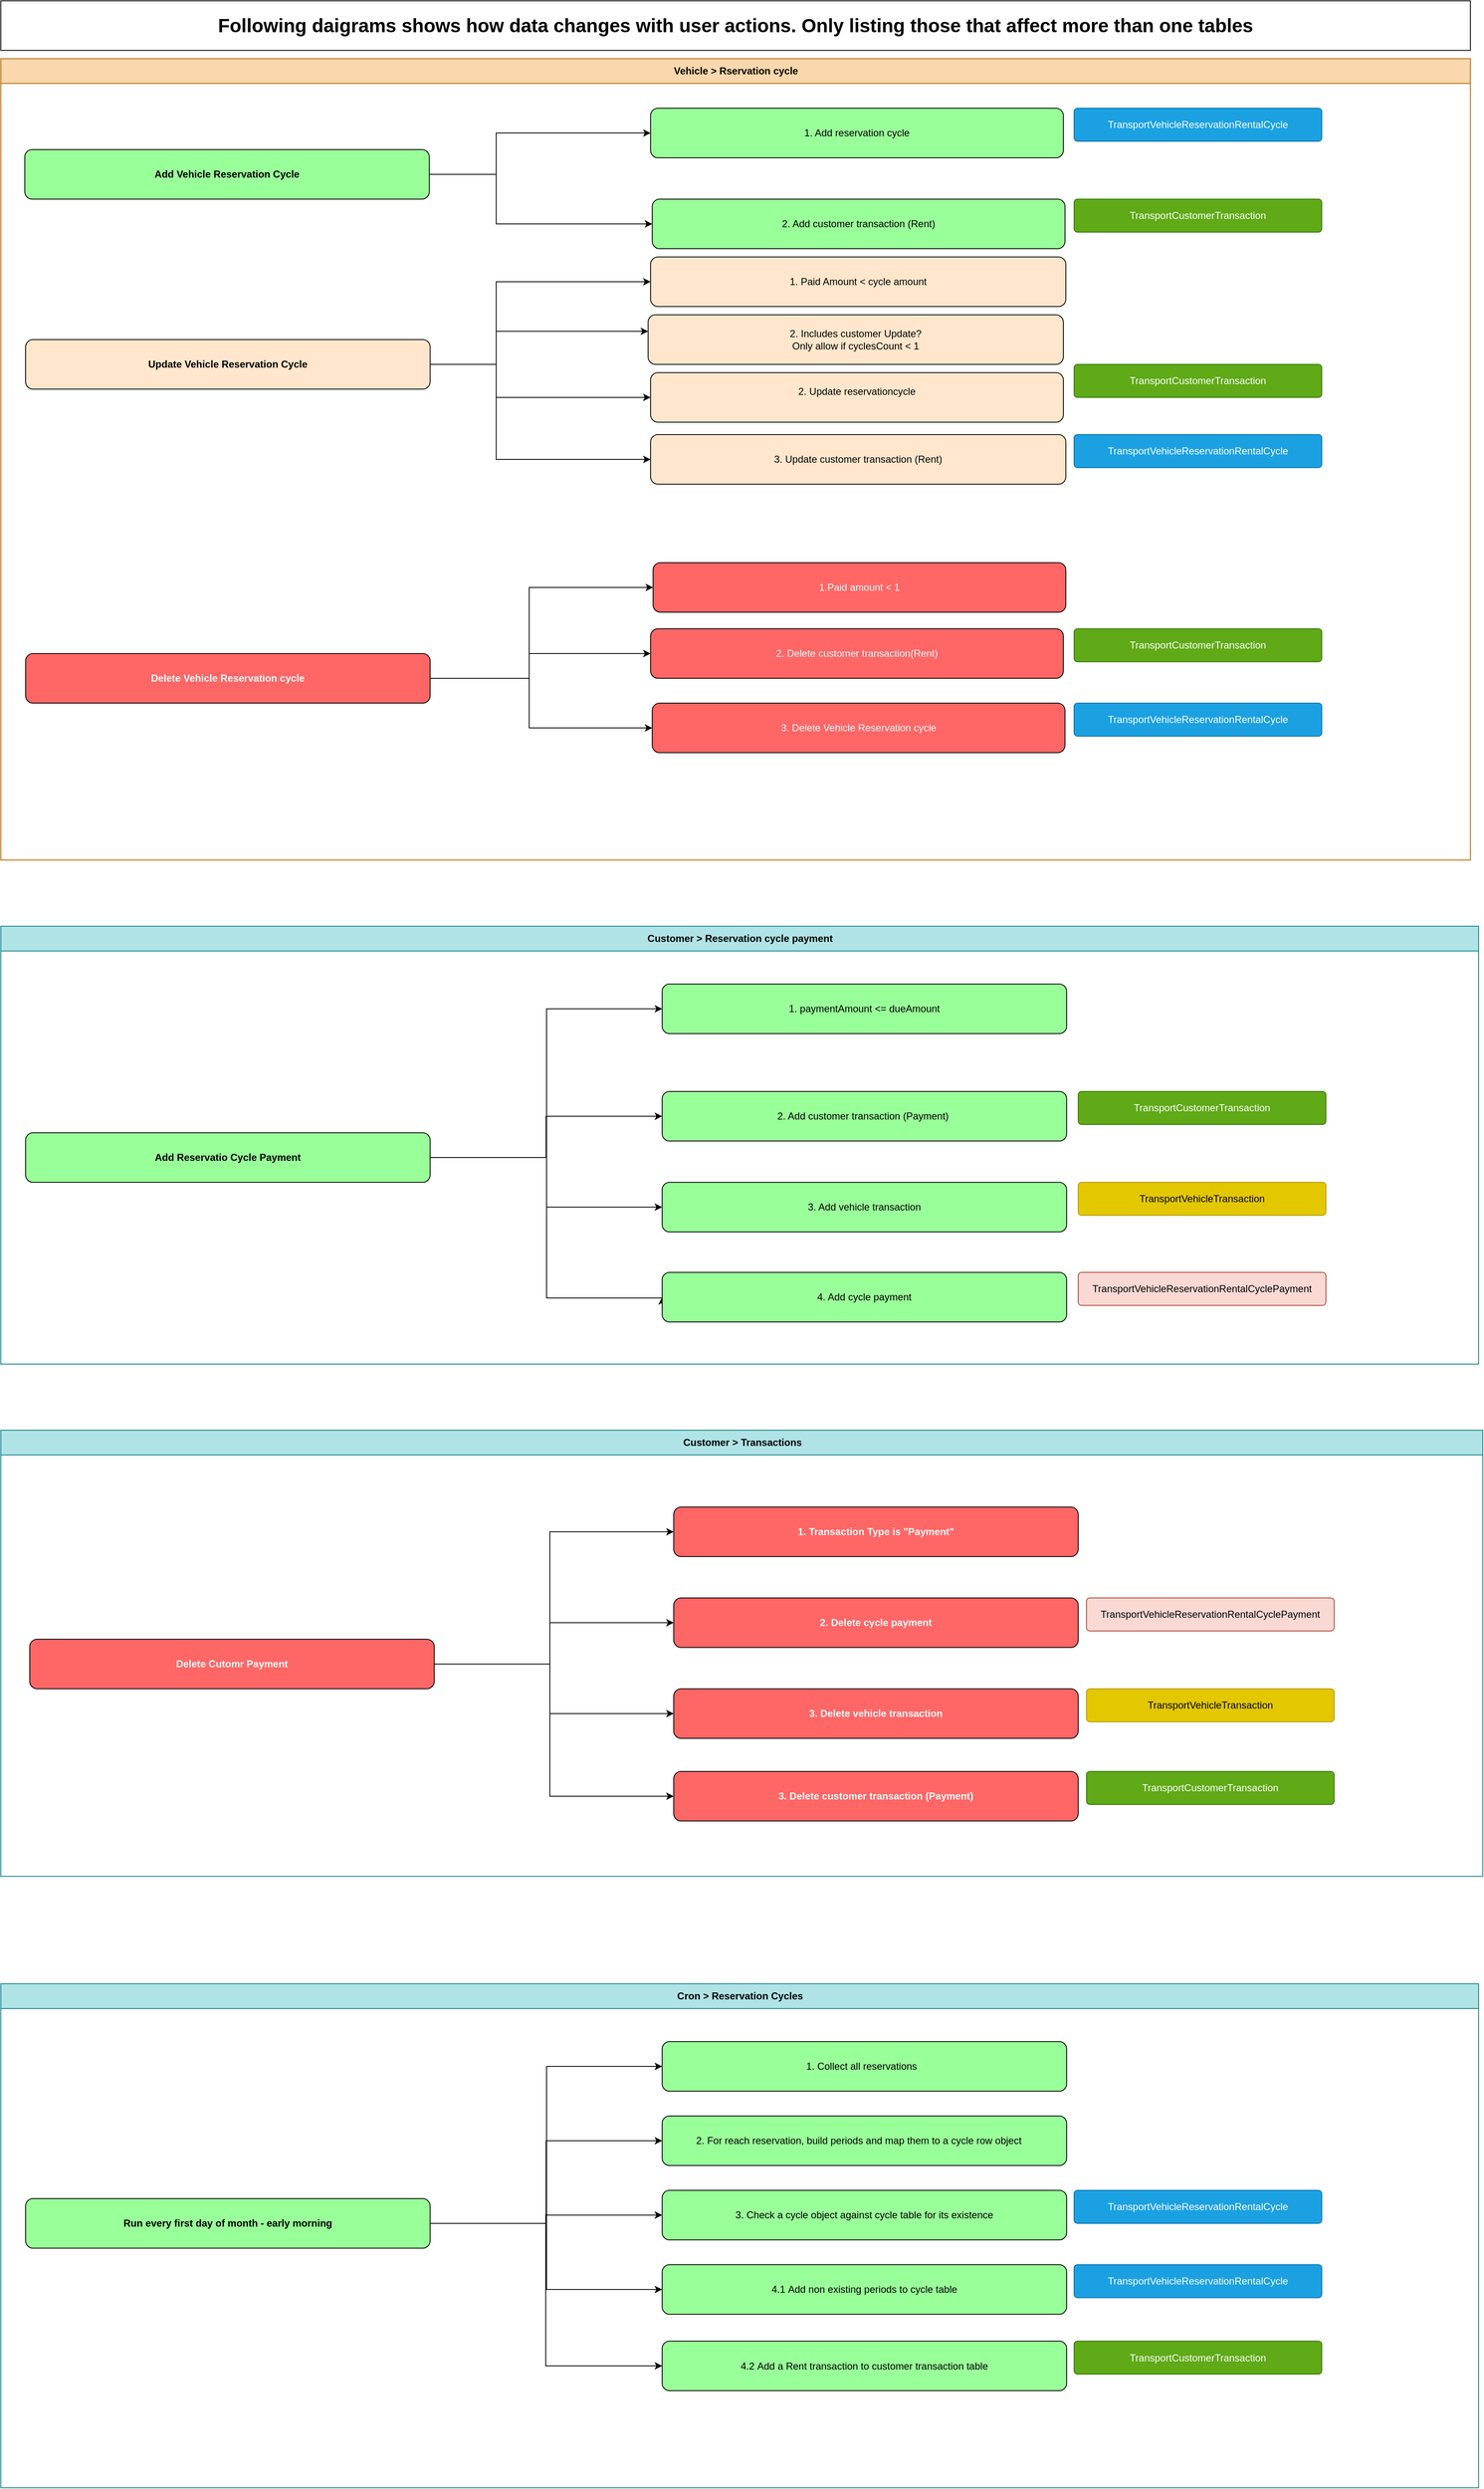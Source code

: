 <mxfile version="26.1.1">
  <diagram id="prtHgNgQTEPvFCAcTncT" name="Page-1">
    <mxGraphModel dx="1026" dy="743" grid="1" gridSize="10" guides="1" tooltips="1" connect="1" arrows="1" fold="1" page="1" pageScale="1" pageWidth="827" pageHeight="1169" math="0" shadow="0">
      <root>
        <mxCell id="0" />
        <mxCell id="1" parent="0" />
        <mxCell id="dNxyNK7c78bLwvsdeMH5-11" value="Vehicle &amp;gt; Rservation cycle" style="swimlane;html=1;startSize=30;horizontal=1;containerType=tree;glass=0;fillColor=#fad7ac;strokeColor=#b46504;movable=1;resizable=1;rotatable=1;deletable=1;editable=1;locked=0;connectable=1;" parent="1" vertex="1">
          <mxGeometry x="40" y="100" width="1780" height="970" as="geometry" />
        </mxCell>
        <mxCell id="MT_8CDk_X4ysUxicGTOP-2" value="Add Vehicle Reservation Cycle" style="rounded=1;whiteSpace=wrap;html=1;fontStyle=1;fillColor=light-dark(#99FF99,var(--ge-dark-color, #121212));movable=1;resizable=1;rotatable=1;deletable=1;editable=1;locked=0;connectable=1;" parent="dNxyNK7c78bLwvsdeMH5-11" vertex="1">
          <mxGeometry x="29" y="110" width="490" height="60" as="geometry" />
        </mxCell>
        <mxCell id="MT_8CDk_X4ysUxicGTOP-5" value="2. Add customer transaction (Rent)" style="rounded=1;whiteSpace=wrap;html=1;fillColor=light-dark(#99FF99,var(--ge-dark-color, #121212));movable=1;resizable=1;rotatable=1;deletable=1;editable=1;locked=0;connectable=1;" parent="dNxyNK7c78bLwvsdeMH5-11" vertex="1">
          <mxGeometry x="789" y="170" width="500" height="60" as="geometry" />
        </mxCell>
        <mxCell id="MT_8CDk_X4ysUxicGTOP-12" value="Update Vehicle Reservation Cycle" style="rounded=1;whiteSpace=wrap;html=1;fontStyle=1;fillColor=light-dark(#FFE6CC,var(--ge-dark-color, #121212));movable=1;resizable=1;rotatable=1;deletable=1;editable=1;locked=0;connectable=1;" parent="dNxyNK7c78bLwvsdeMH5-11" vertex="1">
          <mxGeometry x="30" y="340" width="490" height="60" as="geometry" />
        </mxCell>
        <mxCell id="MT_8CDk_X4ysUxicGTOP-14" value="1.&amp;nbsp;&lt;span style=&quot;background-color: transparent; color: light-dark(rgb(0, 0, 0), rgb(255, 255, 255));&quot;&gt;Paid Amount &amp;lt; cycle amount&lt;/span&gt;" style="rounded=1;whiteSpace=wrap;html=1;fillColor=light-dark(#FFE6CC,var(--ge-dark-color, #121212));movable=1;resizable=1;rotatable=1;deletable=1;editable=1;locked=0;connectable=1;" parent="dNxyNK7c78bLwvsdeMH5-11" vertex="1">
          <mxGeometry x="787" y="240" width="503" height="60" as="geometry" />
        </mxCell>
        <mxCell id="MT_8CDk_X4ysUxicGTOP-15" value="2. Update reservationcycle&lt;div&gt;&lt;br&gt;&lt;/div&gt;" style="rounded=1;whiteSpace=wrap;html=1;fillColor=light-dark(#FFE6CC,var(--ge-dark-color, #121212));movable=1;resizable=1;rotatable=1;deletable=1;editable=1;locked=0;connectable=1;" parent="dNxyNK7c78bLwvsdeMH5-11" vertex="1">
          <mxGeometry x="787" y="380" width="500" height="60" as="geometry" />
        </mxCell>
        <mxCell id="MT_8CDk_X4ysUxicGTOP-22" value="3. Update customer transaction&lt;span style=&quot;background-color: transparent; color: light-dark(rgb(0, 0, 0), rgb(255, 255, 255));&quot;&gt;&amp;nbsp;(Rent)&lt;/span&gt;" style="rounded=1;whiteSpace=wrap;html=1;fillColor=light-dark(#FFE6CC,var(--ge-dark-color, #121212));movable=1;resizable=1;rotatable=1;deletable=1;editable=1;locked=0;connectable=1;" parent="dNxyNK7c78bLwvsdeMH5-11" vertex="1">
          <mxGeometry x="787" y="455" width="503" height="60" as="geometry" />
        </mxCell>
        <mxCell id="MT_8CDk_X4ysUxicGTOP-28" value="&lt;font style=&quot;color: light-dark(rgb(255, 255, 255), rgb(255, 255, 255));&quot;&gt;Delete Vehicle Reservation cycle&lt;/font&gt;" style="rounded=1;whiteSpace=wrap;html=1;fontStyle=1;fillColor=light-dark(#FF6666,var(--ge-dark-color, #121212));movable=1;resizable=1;rotatable=1;deletable=1;editable=1;locked=0;connectable=1;" parent="dNxyNK7c78bLwvsdeMH5-11" vertex="1">
          <mxGeometry x="30" y="720" width="490" height="60" as="geometry" />
        </mxCell>
        <mxCell id="MT_8CDk_X4ysUxicGTOP-29" value="" style="edgeStyle=orthogonalEdgeStyle;rounded=0;orthogonalLoop=1;jettySize=auto;html=1;fillColor=light-dark(#FF6666,var(--ge-dark-color, #121212));entryX=0;entryY=0.5;entryDx=0;entryDy=0;movable=1;resizable=1;rotatable=1;deletable=1;editable=1;locked=0;connectable=1;" parent="dNxyNK7c78bLwvsdeMH5-11" source="MT_8CDk_X4ysUxicGTOP-28" target="MT_8CDk_X4ysUxicGTOP-30" edge="1">
          <mxGeometry relative="1" as="geometry">
            <Array as="points">
              <mxPoint x="640" y="750" />
              <mxPoint x="640" y="640" />
            </Array>
          </mxGeometry>
        </mxCell>
        <mxCell id="MT_8CDk_X4ysUxicGTOP-30" value="&lt;span&gt;&lt;font style=&quot;color: light-dark(rgb(255, 255, 255), rgb(255, 255, 255));&quot;&gt;1.Paid amount &amp;lt; 1&lt;/font&gt;&lt;/span&gt;" style="rounded=1;whiteSpace=wrap;html=1;fillColor=light-dark(#FF6666,var(--ge-dark-color, #121212));movable=1;resizable=1;rotatable=1;deletable=1;editable=1;locked=0;connectable=1;" parent="dNxyNK7c78bLwvsdeMH5-11" vertex="1">
          <mxGeometry x="790" y="610" width="500" height="60" as="geometry" />
        </mxCell>
        <mxCell id="MT_8CDk_X4ysUxicGTOP-31" value="" style="edgeStyle=orthogonalEdgeStyle;rounded=0;orthogonalLoop=1;jettySize=auto;html=1;fillColor=light-dark(#FF6666,var(--ge-dark-color, #121212));movable=1;resizable=1;rotatable=1;deletable=1;editable=1;locked=0;connectable=1;entryX=0;entryY=0.5;entryDx=0;entryDy=0;" parent="dNxyNK7c78bLwvsdeMH5-11" source="MT_8CDk_X4ysUxicGTOP-28" target="MT_8CDk_X4ysUxicGTOP-32" edge="1">
          <mxGeometry relative="1" as="geometry">
            <Array as="points">
              <mxPoint x="640" y="750" />
              <mxPoint x="640" y="810" />
            </Array>
          </mxGeometry>
        </mxCell>
        <mxCell id="MT_8CDk_X4ysUxicGTOP-32" value="&lt;font style=&quot;color: light-dark(rgb(255, 255, 255), rgb(255, 255, 255));&quot;&gt;3. Delete Vehicle Reservation cycle&lt;/font&gt;" style="rounded=1;whiteSpace=wrap;html=1;fillColor=light-dark(#FF6666,var(--ge-dark-color, #121212));movable=1;resizable=1;rotatable=1;deletable=1;editable=1;locked=0;connectable=1;" parent="dNxyNK7c78bLwvsdeMH5-11" vertex="1">
          <mxGeometry x="789" y="780" width="500" height="60" as="geometry" />
        </mxCell>
        <mxCell id="MT_8CDk_X4ysUxicGTOP-33" value="" style="edgeStyle=orthogonalEdgeStyle;rounded=0;orthogonalLoop=1;jettySize=auto;html=1;exitX=1;exitY=0.5;exitDx=0;exitDy=0;fillColor=light-dark(#FF6666,var(--ge-dark-color, #121212));entryX=0;entryY=0.5;entryDx=0;entryDy=0;movable=1;resizable=1;rotatable=1;deletable=1;editable=1;locked=0;connectable=1;" parent="dNxyNK7c78bLwvsdeMH5-11" source="MT_8CDk_X4ysUxicGTOP-28" target="MT_8CDk_X4ysUxicGTOP-34" edge="1">
          <mxGeometry relative="1" as="geometry">
            <Array as="points">
              <mxPoint x="640" y="750" />
              <mxPoint x="640" y="720" />
            </Array>
          </mxGeometry>
        </mxCell>
        <mxCell id="MT_8CDk_X4ysUxicGTOP-34" value="&lt;font style=&quot;color: light-dark(rgb(255, 255, 255), rgb(255, 255, 255));&quot;&gt;2. Delete customer transaction(Rent)&lt;/font&gt;" style="rounded=1;whiteSpace=wrap;html=1;fillColor=light-dark(#FF6666,var(--ge-dark-color, #121212));movable=1;resizable=1;rotatable=1;deletable=1;editable=1;locked=0;connectable=1;" parent="dNxyNK7c78bLwvsdeMH5-11" vertex="1">
          <mxGeometry x="787" y="690" width="500" height="60" as="geometry" />
        </mxCell>
        <mxCell id="MT_8CDk_X4ysUxicGTOP-47" value="" style="edgeStyle=orthogonalEdgeStyle;rounded=0;orthogonalLoop=1;jettySize=auto;html=1;movable=1;resizable=1;rotatable=1;deletable=1;editable=1;locked=0;connectable=1;exitX=1;exitY=0.5;exitDx=0;exitDy=0;" parent="dNxyNK7c78bLwvsdeMH5-11" source="MT_8CDk_X4ysUxicGTOP-12" target="MT_8CDk_X4ysUxicGTOP-22" edge="1">
          <mxGeometry relative="1" as="geometry">
            <mxPoint x="760" y="485" as="targetPoint" />
            <mxPoint x="520" y="485" as="sourcePoint" />
            <Array as="points">
              <mxPoint x="600" y="370" />
              <mxPoint x="600" y="485" />
            </Array>
          </mxGeometry>
        </mxCell>
        <mxCell id="MT_8CDk_X4ysUxicGTOP-51" value="" style="edgeStyle=orthogonalEdgeStyle;rounded=0;orthogonalLoop=1;jettySize=auto;html=1;movable=1;resizable=1;rotatable=1;deletable=1;editable=1;locked=0;connectable=1;exitX=1;exitY=0.5;exitDx=0;exitDy=0;" parent="dNxyNK7c78bLwvsdeMH5-11" source="MT_8CDk_X4ysUxicGTOP-12" target="MT_8CDk_X4ysUxicGTOP-14" edge="1">
          <mxGeometry relative="1" as="geometry">
            <mxPoint x="770" y="270" as="targetPoint" />
            <Array as="points">
              <mxPoint x="600" y="370" />
              <mxPoint x="600" y="270" />
            </Array>
            <mxPoint x="520" y="350" as="sourcePoint" />
          </mxGeometry>
        </mxCell>
        <mxCell id="MT_8CDk_X4ysUxicGTOP-53" value="" style="edgeStyle=orthogonalEdgeStyle;rounded=0;orthogonalLoop=1;jettySize=auto;html=1;exitX=1;exitY=0.5;exitDx=0;exitDy=0;movable=1;resizable=1;rotatable=1;deletable=1;editable=1;locked=0;connectable=1;" parent="dNxyNK7c78bLwvsdeMH5-11" source="MT_8CDk_X4ysUxicGTOP-12" target="MT_8CDk_X4ysUxicGTOP-15" edge="1">
          <mxGeometry relative="1" as="geometry">
            <mxPoint x="760" y="400" as="targetPoint" />
            <Array as="points">
              <mxPoint x="600" y="370" />
              <mxPoint x="600" y="410" />
            </Array>
            <mxPoint x="520" y="290" as="sourcePoint" />
          </mxGeometry>
        </mxCell>
        <mxCell id="MT_8CDk_X4ysUxicGTOP-4" value="1. Add reservation cycle" style="rounded=1;whiteSpace=wrap;html=1;fillColor=light-dark(#99FF99,var(--ge-dark-color, #121212));movable=1;resizable=1;rotatable=1;deletable=1;editable=1;locked=0;connectable=1;" parent="dNxyNK7c78bLwvsdeMH5-11" vertex="1">
          <mxGeometry x="787" y="60" width="500" height="60" as="geometry" />
        </mxCell>
        <mxCell id="MT_8CDk_X4ysUxicGTOP-138" value="" style="endArrow=classic;html=1;rounded=0;exitX=1;exitY=0.5;exitDx=0;exitDy=0;entryX=0;entryY=0.5;entryDx=0;entryDy=0;movable=1;resizable=1;rotatable=1;deletable=1;editable=1;locked=0;connectable=1;" parent="dNxyNK7c78bLwvsdeMH5-11" source="MT_8CDk_X4ysUxicGTOP-2" target="MT_8CDk_X4ysUxicGTOP-4" edge="1">
          <mxGeometry width="50" height="50" relative="1" as="geometry">
            <mxPoint x="810" y="70" as="sourcePoint" />
            <mxPoint x="860" y="20" as="targetPoint" />
            <Array as="points">
              <mxPoint x="600" y="140" />
              <mxPoint x="600" y="90" />
            </Array>
          </mxGeometry>
        </mxCell>
        <mxCell id="MT_8CDk_X4ysUxicGTOP-139" value="" style="endArrow=classic;html=1;rounded=0;exitX=1;exitY=0.5;exitDx=0;exitDy=0;entryX=0;entryY=0.5;entryDx=0;entryDy=0;movable=1;resizable=1;rotatable=1;deletable=1;editable=1;locked=0;connectable=1;" parent="dNxyNK7c78bLwvsdeMH5-11" source="MT_8CDk_X4ysUxicGTOP-2" target="MT_8CDk_X4ysUxicGTOP-5" edge="1">
          <mxGeometry width="50" height="50" relative="1" as="geometry">
            <mxPoint x="810" y="70" as="sourcePoint" />
            <mxPoint x="860" y="20" as="targetPoint" />
            <Array as="points">
              <mxPoint x="600" y="140" />
              <mxPoint x="600" y="200" />
            </Array>
          </mxGeometry>
        </mxCell>
        <mxCell id="MT_8CDk_X4ysUxicGTOP-181" value="TransportCustomerTransaction" style="rounded=1;arcSize=10;whiteSpace=wrap;html=1;align=center;fillColor=#60a917;fontColor=#ffffff;strokeColor=#2D7600;movable=1;resizable=1;rotatable=1;deletable=1;editable=1;locked=0;connectable=1;" parent="dNxyNK7c78bLwvsdeMH5-11" vertex="1">
          <mxGeometry x="1300" y="170" width="300" height="40" as="geometry" />
        </mxCell>
        <mxCell id="MT_8CDk_X4ysUxicGTOP-182" value="TransportVehicleReservationRentalCycle" style="rounded=1;arcSize=10;whiteSpace=wrap;html=1;align=center;fillColor=#1ba1e2;fontColor=#ffffff;strokeColor=#006EAF;movable=1;resizable=1;rotatable=1;deletable=1;editable=1;locked=0;connectable=1;" parent="dNxyNK7c78bLwvsdeMH5-11" vertex="1">
          <mxGeometry x="1300" y="60" width="300" height="40" as="geometry" />
        </mxCell>
        <mxCell id="MT_8CDk_X4ysUxicGTOP-185" value="TransportVehicleReservationRentalCycle" style="rounded=1;arcSize=10;whiteSpace=wrap;html=1;align=center;fillColor=#1ba1e2;fontColor=#ffffff;strokeColor=#006EAF;movable=1;resizable=1;rotatable=1;deletable=1;editable=1;locked=0;connectable=1;" parent="dNxyNK7c78bLwvsdeMH5-11" vertex="1">
          <mxGeometry x="1300" y="455" width="300" height="40" as="geometry" />
        </mxCell>
        <mxCell id="MT_8CDk_X4ysUxicGTOP-186" value="TransportCustomerTransaction" style="rounded=1;arcSize=10;whiteSpace=wrap;html=1;align=center;fillColor=#60a917;fontColor=#ffffff;strokeColor=#2D7600;movable=1;resizable=1;rotatable=1;deletable=1;editable=1;locked=0;connectable=1;" parent="dNxyNK7c78bLwvsdeMH5-11" vertex="1">
          <mxGeometry x="1300" y="370" width="300" height="40" as="geometry" />
        </mxCell>
        <mxCell id="MT_8CDk_X4ysUxicGTOP-187" value="TransportVehicleReservationRentalCycle" style="rounded=1;arcSize=10;whiteSpace=wrap;html=1;align=center;fillColor=#1ba1e2;fontColor=#ffffff;strokeColor=#006EAF;movable=1;resizable=1;rotatable=1;deletable=1;editable=1;locked=0;connectable=1;" parent="dNxyNK7c78bLwvsdeMH5-11" vertex="1">
          <mxGeometry x="1300" y="780" width="300" height="40" as="geometry" />
        </mxCell>
        <mxCell id="MT_8CDk_X4ysUxicGTOP-188" value="TransportCustomerTransaction" style="rounded=1;arcSize=10;whiteSpace=wrap;html=1;align=center;fillColor=#60a917;fontColor=#ffffff;strokeColor=#2D7600;movable=1;resizable=1;rotatable=1;deletable=1;editable=1;locked=0;connectable=1;" parent="dNxyNK7c78bLwvsdeMH5-11" vertex="1">
          <mxGeometry x="1300" y="690" width="300" height="40" as="geometry" />
        </mxCell>
        <mxCell id="y0X48PhAWkeos_B8ixf5-3" value="2. Includes customer Update?&lt;br&gt;Only allow if cyclesCount &amp;lt; 1" style="rounded=1;whiteSpace=wrap;html=1;fillColor=light-dark(#FFE6CC,var(--ge-dark-color, #121212));movable=1;resizable=1;rotatable=1;deletable=1;editable=1;locked=0;connectable=1;" parent="dNxyNK7c78bLwvsdeMH5-11" vertex="1">
          <mxGeometry x="784" y="310" width="503" height="60" as="geometry" />
        </mxCell>
        <mxCell id="y0X48PhAWkeos_B8ixf5-4" value="" style="edgeStyle=orthogonalEdgeStyle;rounded=0;orthogonalLoop=1;jettySize=auto;html=1;movable=1;resizable=1;rotatable=1;deletable=1;editable=1;locked=0;connectable=1;exitX=1;exitY=0.5;exitDx=0;exitDy=0;" parent="dNxyNK7c78bLwvsdeMH5-11" source="MT_8CDk_X4ysUxicGTOP-12" target="y0X48PhAWkeos_B8ixf5-3" edge="1">
          <mxGeometry relative="1" as="geometry">
            <mxPoint x="770" y="330" as="targetPoint" />
            <Array as="points">
              <mxPoint x="600" y="370" />
              <mxPoint x="600" y="330" />
            </Array>
            <mxPoint x="520" y="410" as="sourcePoint" />
          </mxGeometry>
        </mxCell>
        <mxCell id="MT_8CDk_X4ysUxicGTOP-55" value="&lt;font style=&quot;font-size: 23px;&quot;&gt;Following daigrams shows how data changes with user actions. Only listing those that affect more than one tables&lt;/font&gt;" style="rounded=0;whiteSpace=wrap;html=1;fontStyle=1;movable=1;resizable=1;rotatable=1;deletable=1;editable=1;locked=0;connectable=1;" parent="1" vertex="1">
          <mxGeometry x="40" y="30" width="1780" height="60" as="geometry" />
        </mxCell>
        <mxCell id="MT_8CDk_X4ysUxicGTOP-96" value="Customer &amp;gt; Reservation cycle payment" style="swimlane;html=1;startSize=30;horizontal=1;containerType=tree;glass=0;fillColor=#b0e3e6;strokeColor=#0e8088;movable=1;resizable=1;rotatable=1;deletable=1;editable=1;locked=0;connectable=1;" parent="1" vertex="1">
          <mxGeometry x="40" y="1150" width="1790" height="530" as="geometry" />
        </mxCell>
        <mxCell id="MT_8CDk_X4ysUxicGTOP-97" value="Add&amp;nbsp;&lt;span style=&quot;background-color: transparent; color: light-dark(rgb(0, 0, 0), rgb(255, 255, 255));&quot;&gt;Reservatio Cycle Payment&lt;/span&gt;" style="rounded=1;whiteSpace=wrap;html=1;fontStyle=1;fillColor=light-dark(#99FF99,var(--ge-dark-color, #121212));movable=1;resizable=1;rotatable=1;deletable=1;editable=1;locked=0;connectable=1;" parent="MT_8CDk_X4ysUxicGTOP-96" vertex="1">
          <mxGeometry x="30" y="250" width="490" height="60" as="geometry" />
        </mxCell>
        <mxCell id="MT_8CDk_X4ysUxicGTOP-98" value="1. paymentAmount &amp;lt;= dueAmount" style="rounded=1;whiteSpace=wrap;html=1;fillColor=light-dark(#99FF99,var(--ge-dark-color, #121212));movable=1;resizable=1;rotatable=1;deletable=1;editable=1;locked=0;connectable=1;" parent="MT_8CDk_X4ysUxicGTOP-96" vertex="1">
          <mxGeometry x="801" y="70" width="490" height="60" as="geometry" />
        </mxCell>
        <mxCell id="MT_8CDk_X4ysUxicGTOP-99" value="2. Add customer transaction (Payment)&amp;nbsp;" style="rounded=1;whiteSpace=wrap;html=1;fillColor=light-dark(#99FF99,var(--ge-dark-color, #121212));movable=1;resizable=1;rotatable=1;deletable=1;editable=1;locked=0;connectable=1;" parent="MT_8CDk_X4ysUxicGTOP-96" vertex="1">
          <mxGeometry x="801" y="200" width="490" height="60" as="geometry" />
        </mxCell>
        <mxCell id="MT_8CDk_X4ysUxicGTOP-111" value="" style="edgeStyle=orthogonalEdgeStyle;rounded=0;orthogonalLoop=1;jettySize=auto;html=1;entryX=0;entryY=0.5;entryDx=0;entryDy=0;exitX=1;exitY=0.5;exitDx=0;exitDy=0;movable=1;resizable=1;rotatable=1;deletable=1;editable=1;locked=0;connectable=1;" parent="MT_8CDk_X4ysUxicGTOP-96" source="MT_8CDk_X4ysUxicGTOP-97" target="MT_8CDk_X4ysUxicGTOP-98" edge="1">
          <mxGeometry relative="1" as="geometry">
            <mxPoint x="550" y="280" as="sourcePoint" />
            <mxPoint x="1111" y="110" as="targetPoint" />
            <Array as="points">
              <mxPoint x="661" y="280" />
              <mxPoint x="661" y="100" />
            </Array>
          </mxGeometry>
        </mxCell>
        <mxCell id="MT_8CDk_X4ysUxicGTOP-112" value="" style="edgeStyle=orthogonalEdgeStyle;rounded=0;orthogonalLoop=1;jettySize=auto;html=1;exitX=1;exitY=0.5;exitDx=0;exitDy=0;movable=1;resizable=1;rotatable=1;deletable=1;editable=1;locked=0;connectable=1;" parent="MT_8CDk_X4ysUxicGTOP-96" source="MT_8CDk_X4ysUxicGTOP-97" target="MT_8CDk_X4ysUxicGTOP-99" edge="1">
          <mxGeometry relative="1" as="geometry">
            <mxPoint x="761" y="220" as="sourcePoint" />
            <mxPoint x="1131" y="230" as="targetPoint" />
            <Array as="points" />
          </mxGeometry>
        </mxCell>
        <mxCell id="MT_8CDk_X4ysUxicGTOP-120" value="" style="edgeStyle=orthogonalEdgeStyle;rounded=0;orthogonalLoop=1;jettySize=auto;html=1;entryX=0;entryY=0.5;entryDx=0;entryDy=0;exitX=1;exitY=0.5;exitDx=0;exitDy=0;movable=1;resizable=1;rotatable=1;deletable=1;editable=1;locked=0;connectable=1;" parent="MT_8CDk_X4ysUxicGTOP-96" source="MT_8CDk_X4ysUxicGTOP-97" target="MT_8CDk_X4ysUxicGTOP-121" edge="1">
          <mxGeometry relative="1" as="geometry">
            <mxPoint x="560" y="230" as="sourcePoint" />
            <Array as="points">
              <mxPoint x="661" y="280" />
              <mxPoint x="661" y="340" />
            </Array>
          </mxGeometry>
        </mxCell>
        <mxCell id="MT_8CDk_X4ysUxicGTOP-121" value="&lt;span style=&quot;font-weight: 400;&quot;&gt;3. Add vehicle transaction&lt;/span&gt;" style="rounded=1;whiteSpace=wrap;html=1;fontStyle=1;fillColor=light-dark(#99FF99,var(--ge-dark-color, #121212));movable=1;resizable=1;rotatable=1;deletable=1;editable=1;locked=0;connectable=1;" parent="MT_8CDk_X4ysUxicGTOP-96" vertex="1">
          <mxGeometry x="801" y="310" width="490" height="60" as="geometry" />
        </mxCell>
        <mxCell id="MT_8CDk_X4ysUxicGTOP-122" value="" style="edgeStyle=orthogonalEdgeStyle;rounded=0;orthogonalLoop=1;jettySize=auto;html=1;entryX=0;entryY=0.5;entryDx=0;entryDy=0;exitX=1;exitY=0.5;exitDx=0;exitDy=0;movable=1;resizable=1;rotatable=1;deletable=1;editable=1;locked=0;connectable=1;" parent="MT_8CDk_X4ysUxicGTOP-96" source="MT_8CDk_X4ysUxicGTOP-97" target="MT_8CDk_X4ysUxicGTOP-123" edge="1">
          <mxGeometry relative="1" as="geometry">
            <mxPoint x="580" y="280" as="sourcePoint" />
            <mxPoint x="751" y="430" as="targetPoint" />
            <Array as="points">
              <mxPoint x="661" y="280" />
              <mxPoint x="661" y="450" />
              <mxPoint x="801" y="450" />
            </Array>
          </mxGeometry>
        </mxCell>
        <mxCell id="MT_8CDk_X4ysUxicGTOP-123" value="&lt;span style=&quot;font-weight: 400;&quot;&gt;4. Add cycle payment&lt;/span&gt;" style="rounded=1;whiteSpace=wrap;html=1;fontStyle=1;fillColor=light-dark(#99FF99,var(--ge-dark-color, #121212));movable=1;resizable=1;rotatable=1;deletable=1;editable=1;locked=0;connectable=1;" parent="MT_8CDk_X4ysUxicGTOP-96" vertex="1">
          <mxGeometry x="801" y="419" width="490" height="60" as="geometry" />
        </mxCell>
        <mxCell id="MT_8CDk_X4ysUxicGTOP-189" value="TransportCustomerTransaction" style="rounded=1;arcSize=10;whiteSpace=wrap;html=1;align=center;fillColor=#60a917;fontColor=#ffffff;strokeColor=#2D7600;movable=1;resizable=1;rotatable=1;deletable=1;editable=1;locked=0;connectable=1;" parent="MT_8CDk_X4ysUxicGTOP-96" vertex="1">
          <mxGeometry x="1305" y="200" width="300" height="40" as="geometry" />
        </mxCell>
        <mxCell id="MT_8CDk_X4ysUxicGTOP-184" value="TransportVehicleTransaction" style="rounded=1;arcSize=10;whiteSpace=wrap;html=1;align=center;fillColor=#e3c800;fontColor=#000000;strokeColor=#B09500;movable=1;resizable=1;rotatable=1;deletable=1;editable=1;locked=0;connectable=1;" parent="MT_8CDk_X4ysUxicGTOP-96" vertex="1">
          <mxGeometry x="1305" y="310" width="300" height="40" as="geometry" />
        </mxCell>
        <mxCell id="MT_8CDk_X4ysUxicGTOP-183" value="TransportVehicleReservationRentalCyclePayment" style="rounded=1;arcSize=10;whiteSpace=wrap;html=1;align=center;fillColor=#fad9d5;strokeColor=#ae4132;movable=1;resizable=1;rotatable=1;deletable=1;editable=1;locked=0;connectable=1;" parent="MT_8CDk_X4ysUxicGTOP-96" vertex="1">
          <mxGeometry x="1305" y="419" width="300" height="40" as="geometry" />
        </mxCell>
        <mxCell id="MT_8CDk_X4ysUxicGTOP-146" value="Customer &amp;gt; Transactions" style="swimlane;html=1;startSize=30;horizontal=1;containerType=tree;glass=0;fillColor=#b0e3e6;strokeColor=#0e8088;movable=1;resizable=1;rotatable=1;deletable=1;editable=1;locked=0;connectable=1;" parent="1" vertex="1">
          <mxGeometry x="40" y="1760" width="1795" height="540" as="geometry">
            <mxRectangle x="35" y="2740" width="170" height="30" as="alternateBounds" />
          </mxGeometry>
        </mxCell>
        <mxCell id="MT_8CDk_X4ysUxicGTOP-156" value="&lt;font style=&quot;color: light-dark(rgb(255, 255, 255), rgb(255, 255, 255));&quot;&gt;Delete Cutomr Payment&lt;/font&gt;" style="rounded=1;whiteSpace=wrap;html=1;fontStyle=1;fillColor=light-dark(#FF6666,var(--ge-dark-color, #121212));movable=1;resizable=1;rotatable=1;deletable=1;editable=1;locked=0;connectable=1;" parent="MT_8CDk_X4ysUxicGTOP-146" vertex="1">
          <mxGeometry x="35" y="253" width="490" height="60" as="geometry" />
        </mxCell>
        <mxCell id="MT_8CDk_X4ysUxicGTOP-157" value="" style="edgeStyle=orthogonalEdgeStyle;rounded=0;orthogonalLoop=1;jettySize=auto;html=1;movable=1;resizable=1;rotatable=1;deletable=1;editable=1;locked=0;connectable=1;" parent="MT_8CDk_X4ysUxicGTOP-146" source="MT_8CDk_X4ysUxicGTOP-156" target="MT_8CDk_X4ysUxicGTOP-158" edge="1">
          <mxGeometry relative="1" as="geometry">
            <Array as="points">
              <mxPoint x="665" y="283" />
              <mxPoint x="665" y="123" />
            </Array>
          </mxGeometry>
        </mxCell>
        <mxCell id="MT_8CDk_X4ysUxicGTOP-158" value="&lt;font color=&quot;#ffffff&quot;&gt;1. Transaction Type is &quot;Payment&quot;&lt;/font&gt;" style="rounded=1;whiteSpace=wrap;html=1;fontStyle=1;fillColor=light-dark(#FF6666,var(--ge-dark-color, #121212));movable=1;resizable=1;rotatable=1;deletable=1;editable=1;locked=0;connectable=1;" parent="MT_8CDk_X4ysUxicGTOP-146" vertex="1">
          <mxGeometry x="815" y="93" width="490" height="60" as="geometry" />
        </mxCell>
        <mxCell id="MT_8CDk_X4ysUxicGTOP-159" value="&lt;font style=&quot;color: light-dark(rgb(255, 255, 255), rgb(255, 255, 255));&quot;&gt;2. Delete cycle payment&lt;/font&gt;" style="rounded=1;whiteSpace=wrap;html=1;fontStyle=1;fillColor=light-dark(#FF6666,var(--ge-dark-color, #121212));movable=1;resizable=1;rotatable=1;deletable=1;editable=1;locked=0;connectable=1;" parent="MT_8CDk_X4ysUxicGTOP-146" vertex="1">
          <mxGeometry x="815" y="203" width="490" height="60" as="geometry" />
        </mxCell>
        <mxCell id="MT_8CDk_X4ysUxicGTOP-160" value="&lt;font style=&quot;color: light-dark(rgb(255, 255, 255), rgb(255, 255, 255));&quot;&gt;3. Delete vehicle transaction&lt;/font&gt;" style="rounded=1;whiteSpace=wrap;html=1;fontStyle=1;fillColor=light-dark(#FF6666,var(--ge-dark-color, #121212));movable=1;resizable=1;rotatable=1;deletable=1;editable=1;locked=0;connectable=1;" parent="MT_8CDk_X4ysUxicGTOP-146" vertex="1">
          <mxGeometry x="815" y="313" width="490" height="60" as="geometry" />
        </mxCell>
        <mxCell id="MT_8CDk_X4ysUxicGTOP-161" value="&lt;font style=&quot;color: light-dark(rgb(255, 255, 255), rgb(255, 255, 255));&quot;&gt;3. Delete customer transaction (Payment)&lt;/font&gt;" style="rounded=1;whiteSpace=wrap;html=1;fontStyle=1;fillColor=light-dark(#FF6666,var(--ge-dark-color, #121212));movable=1;resizable=1;rotatable=1;deletable=1;editable=1;locked=0;connectable=1;" parent="MT_8CDk_X4ysUxicGTOP-146" vertex="1">
          <mxGeometry x="815" y="413" width="490" height="60" as="geometry" />
        </mxCell>
        <mxCell id="MT_8CDk_X4ysUxicGTOP-162" value="" style="endArrow=classic;html=1;rounded=0;exitX=1;exitY=0.5;exitDx=0;exitDy=0;entryX=0;entryY=0.5;entryDx=0;entryDy=0;movable=1;resizable=1;rotatable=1;deletable=1;editable=1;locked=0;connectable=1;" parent="MT_8CDk_X4ysUxicGTOP-146" source="MT_8CDk_X4ysUxicGTOP-156" target="MT_8CDk_X4ysUxicGTOP-159" edge="1">
          <mxGeometry width="50" height="50" relative="1" as="geometry">
            <mxPoint x="795" y="303" as="sourcePoint" />
            <mxPoint x="845" y="253" as="targetPoint" />
            <Array as="points">
              <mxPoint x="665" y="283" />
              <mxPoint x="665" y="233" />
            </Array>
          </mxGeometry>
        </mxCell>
        <mxCell id="MT_8CDk_X4ysUxicGTOP-163" value="" style="endArrow=classic;html=1;rounded=0;exitX=1;exitY=0.5;exitDx=0;exitDy=0;entryX=0;entryY=0.5;entryDx=0;entryDy=0;movable=1;resizable=1;rotatable=1;deletable=1;editable=1;locked=0;connectable=1;" parent="MT_8CDk_X4ysUxicGTOP-146" source="MT_8CDk_X4ysUxicGTOP-156" target="MT_8CDk_X4ysUxicGTOP-160" edge="1">
          <mxGeometry width="50" height="50" relative="1" as="geometry">
            <mxPoint x="795" y="193" as="sourcePoint" />
            <mxPoint x="845" y="143" as="targetPoint" />
            <Array as="points">
              <mxPoint x="665" y="283" />
              <mxPoint x="665" y="343" />
            </Array>
          </mxGeometry>
        </mxCell>
        <mxCell id="MT_8CDk_X4ysUxicGTOP-164" value="" style="endArrow=classic;html=1;rounded=0;exitX=1;exitY=0.5;exitDx=0;exitDy=0;entryX=0;entryY=0.5;entryDx=0;entryDy=0;movable=1;resizable=1;rotatable=1;deletable=1;editable=1;locked=0;connectable=1;" parent="MT_8CDk_X4ysUxicGTOP-146" source="MT_8CDk_X4ysUxicGTOP-156" target="MT_8CDk_X4ysUxicGTOP-161" edge="1">
          <mxGeometry width="50" height="50" relative="1" as="geometry">
            <mxPoint x="795" y="193" as="sourcePoint" />
            <mxPoint x="845" y="143" as="targetPoint" />
            <Array as="points">
              <mxPoint x="665" y="283" />
              <mxPoint x="665" y="443" />
            </Array>
          </mxGeometry>
        </mxCell>
        <mxCell id="MT_8CDk_X4ysUxicGTOP-190" value="TransportVehicleReservationRentalCyclePayment" style="rounded=1;arcSize=10;whiteSpace=wrap;html=1;align=center;fillColor=#fad9d5;strokeColor=#ae4132;movable=1;resizable=1;rotatable=1;deletable=1;editable=1;locked=0;connectable=1;" parent="MT_8CDk_X4ysUxicGTOP-146" vertex="1">
          <mxGeometry x="1315" y="203" width="300" height="40" as="geometry" />
        </mxCell>
        <mxCell id="MT_8CDk_X4ysUxicGTOP-191" value="TransportVehicleTransaction" style="rounded=1;arcSize=10;whiteSpace=wrap;html=1;align=center;fillColor=#e3c800;fontColor=#000000;strokeColor=#B09500;movable=1;resizable=1;rotatable=1;deletable=1;editable=1;locked=0;connectable=1;" parent="MT_8CDk_X4ysUxicGTOP-146" vertex="1">
          <mxGeometry x="1315" y="313" width="300" height="40" as="geometry" />
        </mxCell>
        <mxCell id="MT_8CDk_X4ysUxicGTOP-192" value="TransportCustomerTransaction" style="rounded=1;arcSize=10;whiteSpace=wrap;html=1;align=center;fillColor=#60a917;fontColor=#ffffff;strokeColor=#2D7600;movable=1;resizable=1;rotatable=1;deletable=1;editable=1;locked=0;connectable=1;" parent="MT_8CDk_X4ysUxicGTOP-146" vertex="1">
          <mxGeometry x="1315" y="413" width="300" height="40" as="geometry" />
        </mxCell>
        <mxCell id="MT_8CDk_X4ysUxicGTOP-165" value="Cron &amp;gt; Reservation Cycles" style="swimlane;html=1;startSize=30;horizontal=1;containerType=tree;glass=0;fillColor=#b0e3e6;strokeColor=#0e8088;movable=1;resizable=1;rotatable=1;deletable=1;editable=1;locked=0;connectable=1;" parent="1" vertex="1">
          <mxGeometry x="40" y="2430" width="1790" height="610" as="geometry" />
        </mxCell>
        <mxCell id="MT_8CDk_X4ysUxicGTOP-166" value="Run every first day of month - early morning" style="rounded=1;whiteSpace=wrap;html=1;fontStyle=1;fillColor=light-dark(#99FF99,var(--ge-dark-color, #121212));movable=1;resizable=1;rotatable=1;deletable=1;editable=1;locked=0;connectable=1;" parent="MT_8CDk_X4ysUxicGTOP-165" vertex="1">
          <mxGeometry x="30" y="260" width="490" height="60" as="geometry" />
        </mxCell>
        <mxCell id="MT_8CDk_X4ysUxicGTOP-167" value="1. Collect all reservations&amp;nbsp;&amp;nbsp;" style="rounded=1;whiteSpace=wrap;html=1;fillColor=light-dark(#99FF99,var(--ge-dark-color, #121212));movable=1;resizable=1;rotatable=1;deletable=1;editable=1;locked=0;connectable=1;" parent="MT_8CDk_X4ysUxicGTOP-165" vertex="1">
          <mxGeometry x="801" y="70" width="490" height="60" as="geometry" />
        </mxCell>
        <mxCell id="MT_8CDk_X4ysUxicGTOP-168" value="2. For reach reservation, build periods and map them to a cycle row object&amp;nbsp; &amp;nbsp;&amp;nbsp;" style="rounded=1;whiteSpace=wrap;html=1;fillColor=light-dark(#99FF99,var(--ge-dark-color, #121212));movable=1;resizable=1;rotatable=1;deletable=1;editable=1;locked=0;connectable=1;" parent="MT_8CDk_X4ysUxicGTOP-165" vertex="1">
          <mxGeometry x="801" y="160" width="490" height="60" as="geometry" />
        </mxCell>
        <mxCell id="MT_8CDk_X4ysUxicGTOP-169" value="" style="edgeStyle=orthogonalEdgeStyle;rounded=0;orthogonalLoop=1;jettySize=auto;html=1;entryX=0;entryY=0.5;entryDx=0;entryDy=0;exitX=1;exitY=0.5;exitDx=0;exitDy=0;movable=1;resizable=1;rotatable=1;deletable=1;editable=1;locked=0;connectable=1;" parent="MT_8CDk_X4ysUxicGTOP-165" source="MT_8CDk_X4ysUxicGTOP-166" target="MT_8CDk_X4ysUxicGTOP-167" edge="1">
          <mxGeometry relative="1" as="geometry">
            <mxPoint x="550" y="280" as="sourcePoint" />
            <mxPoint x="1111" y="110" as="targetPoint" />
            <Array as="points">
              <mxPoint x="661" y="290" />
              <mxPoint x="661" y="100" />
            </Array>
          </mxGeometry>
        </mxCell>
        <mxCell id="MT_8CDk_X4ysUxicGTOP-170" value="" style="edgeStyle=orthogonalEdgeStyle;rounded=0;orthogonalLoop=1;jettySize=auto;html=1;exitX=1;exitY=0.5;exitDx=0;exitDy=0;entryX=0;entryY=0.5;entryDx=0;entryDy=0;movable=1;resizable=1;rotatable=1;deletable=1;editable=1;locked=0;connectable=1;" parent="MT_8CDk_X4ysUxicGTOP-165" source="MT_8CDk_X4ysUxicGTOP-166" target="MT_8CDk_X4ysUxicGTOP-168" edge="1">
          <mxGeometry relative="1" as="geometry">
            <mxPoint x="761" y="220" as="sourcePoint" />
            <mxPoint x="1131" y="230" as="targetPoint" />
            <Array as="points" />
          </mxGeometry>
        </mxCell>
        <mxCell id="MT_8CDk_X4ysUxicGTOP-172" value="&lt;span style=&quot;font-weight: 400;&quot;&gt;3. Check a cycle object against cycle table for its existence&lt;/span&gt;" style="rounded=1;whiteSpace=wrap;html=1;fontStyle=1;fillColor=light-dark(#99FF99,var(--ge-dark-color, #121212));movable=1;resizable=1;rotatable=1;deletable=1;editable=1;locked=0;connectable=1;" parent="MT_8CDk_X4ysUxicGTOP-165" vertex="1">
          <mxGeometry x="801" y="250" width="490" height="60" as="geometry" />
        </mxCell>
        <mxCell id="MT_8CDk_X4ysUxicGTOP-173" value="" style="edgeStyle=orthogonalEdgeStyle;rounded=0;orthogonalLoop=1;jettySize=auto;html=1;entryX=0;entryY=0.5;entryDx=0;entryDy=0;exitX=1;exitY=0.5;exitDx=0;exitDy=0;movable=1;resizable=1;rotatable=1;deletable=1;editable=1;locked=0;connectable=1;" parent="MT_8CDk_X4ysUxicGTOP-165" source="MT_8CDk_X4ysUxicGTOP-166" target="MT_8CDk_X4ysUxicGTOP-174" edge="1">
          <mxGeometry relative="1" as="geometry">
            <mxPoint x="580" y="280" as="sourcePoint" />
            <mxPoint x="751" y="430" as="targetPoint" />
            <Array as="points">
              <mxPoint x="661" y="290" />
              <mxPoint x="661" y="370" />
            </Array>
          </mxGeometry>
        </mxCell>
        <mxCell id="MT_8CDk_X4ysUxicGTOP-174" value="&lt;span style=&quot;font-weight: 400;&quot;&gt;4.1&lt;/span&gt;&lt;span style=&quot;font-weight: 400; background-color: transparent; color: light-dark(rgb(0, 0, 0), rgb(255, 255, 255));&quot;&gt;&amp;nbsp;Add non existing periods to cycle table&lt;/span&gt;" style="rounded=1;whiteSpace=wrap;html=1;fontStyle=1;fillColor=light-dark(#99FF99,var(--ge-dark-color, #121212));movable=1;resizable=1;rotatable=1;deletable=1;editable=1;locked=0;connectable=1;" parent="MT_8CDk_X4ysUxicGTOP-165" vertex="1">
          <mxGeometry x="801" y="340" width="490" height="60" as="geometry" />
        </mxCell>
        <mxCell id="MT_8CDk_X4ysUxicGTOP-178" value="" style="edgeStyle=orthogonalEdgeStyle;rounded=0;orthogonalLoop=1;jettySize=auto;html=1;exitX=1;exitY=0.5;exitDx=0;exitDy=0;entryX=0;entryY=0.5;entryDx=0;entryDy=0;movable=1;resizable=1;rotatable=1;deletable=1;editable=1;locked=0;connectable=1;" parent="MT_8CDk_X4ysUxicGTOP-165" source="MT_8CDk_X4ysUxicGTOP-166" target="MT_8CDk_X4ysUxicGTOP-172" edge="1">
          <mxGeometry relative="1" as="geometry">
            <mxPoint x="530" y="290" as="sourcePoint" />
            <mxPoint x="811" y="190" as="targetPoint" />
            <Array as="points">
              <mxPoint x="660" y="290" />
              <mxPoint x="660" y="280" />
            </Array>
          </mxGeometry>
        </mxCell>
        <mxCell id="MT_8CDk_X4ysUxicGTOP-179" value="&lt;span style=&quot;font-weight: 400;&quot;&gt;4.2&lt;/span&gt;&lt;span style=&quot;font-weight: 400; background-color: transparent; color: light-dark(rgb(0, 0, 0), rgb(255, 255, 255));&quot;&gt;&amp;nbsp;Add a Rent transaction to customer transaction table&lt;/span&gt;" style="rounded=1;whiteSpace=wrap;html=1;fontStyle=1;fillColor=light-dark(#99FF99,var(--ge-dark-color, #121212));movable=1;resizable=1;rotatable=1;deletable=1;editable=1;locked=0;connectable=1;" parent="MT_8CDk_X4ysUxicGTOP-165" vertex="1">
          <mxGeometry x="801" y="432.5" width="490" height="60" as="geometry" />
        </mxCell>
        <mxCell id="MT_8CDk_X4ysUxicGTOP-180" value="" style="edgeStyle=orthogonalEdgeStyle;rounded=0;orthogonalLoop=1;jettySize=auto;html=1;entryX=0;entryY=0.5;entryDx=0;entryDy=0;exitX=1;exitY=0.5;exitDx=0;exitDy=0;movable=1;resizable=1;rotatable=1;deletable=1;editable=1;locked=0;connectable=1;" parent="MT_8CDk_X4ysUxicGTOP-165" source="MT_8CDk_X4ysUxicGTOP-166" target="MT_8CDk_X4ysUxicGTOP-179" edge="1">
          <mxGeometry relative="1" as="geometry">
            <mxPoint x="530" y="250" as="sourcePoint" />
            <mxPoint x="811" y="380" as="targetPoint" />
            <Array as="points">
              <mxPoint x="660" y="290" />
              <mxPoint x="660" y="463" />
            </Array>
          </mxGeometry>
        </mxCell>
        <mxCell id="MT_8CDk_X4ysUxicGTOP-193" value="TransportVehicleReservationRentalCycle" style="rounded=1;arcSize=10;whiteSpace=wrap;html=1;align=center;fillColor=#1ba1e2;fontColor=#ffffff;strokeColor=#006EAF;movable=1;resizable=1;rotatable=1;deletable=1;editable=1;locked=0;connectable=1;" parent="MT_8CDk_X4ysUxicGTOP-165" vertex="1">
          <mxGeometry x="1300" y="250" width="300" height="40" as="geometry" />
        </mxCell>
        <mxCell id="MT_8CDk_X4ysUxicGTOP-194" value="TransportVehicleReservationRentalCycle" style="rounded=1;arcSize=10;whiteSpace=wrap;html=1;align=center;fillColor=#1ba1e2;fontColor=#ffffff;strokeColor=#006EAF;movable=1;resizable=1;rotatable=1;deletable=1;editable=1;locked=0;connectable=1;" parent="MT_8CDk_X4ysUxicGTOP-165" vertex="1">
          <mxGeometry x="1300" y="340" width="300" height="40" as="geometry" />
        </mxCell>
        <mxCell id="MT_8CDk_X4ysUxicGTOP-195" value="TransportCustomerTransaction" style="rounded=1;arcSize=10;whiteSpace=wrap;html=1;align=center;fillColor=#60a917;fontColor=#ffffff;strokeColor=#2D7600;movable=1;resizable=1;rotatable=1;deletable=1;editable=1;locked=0;connectable=1;" parent="MT_8CDk_X4ysUxicGTOP-165" vertex="1">
          <mxGeometry x="1300" y="432.5" width="300" height="40" as="geometry" />
        </mxCell>
      </root>
    </mxGraphModel>
  </diagram>
</mxfile>
